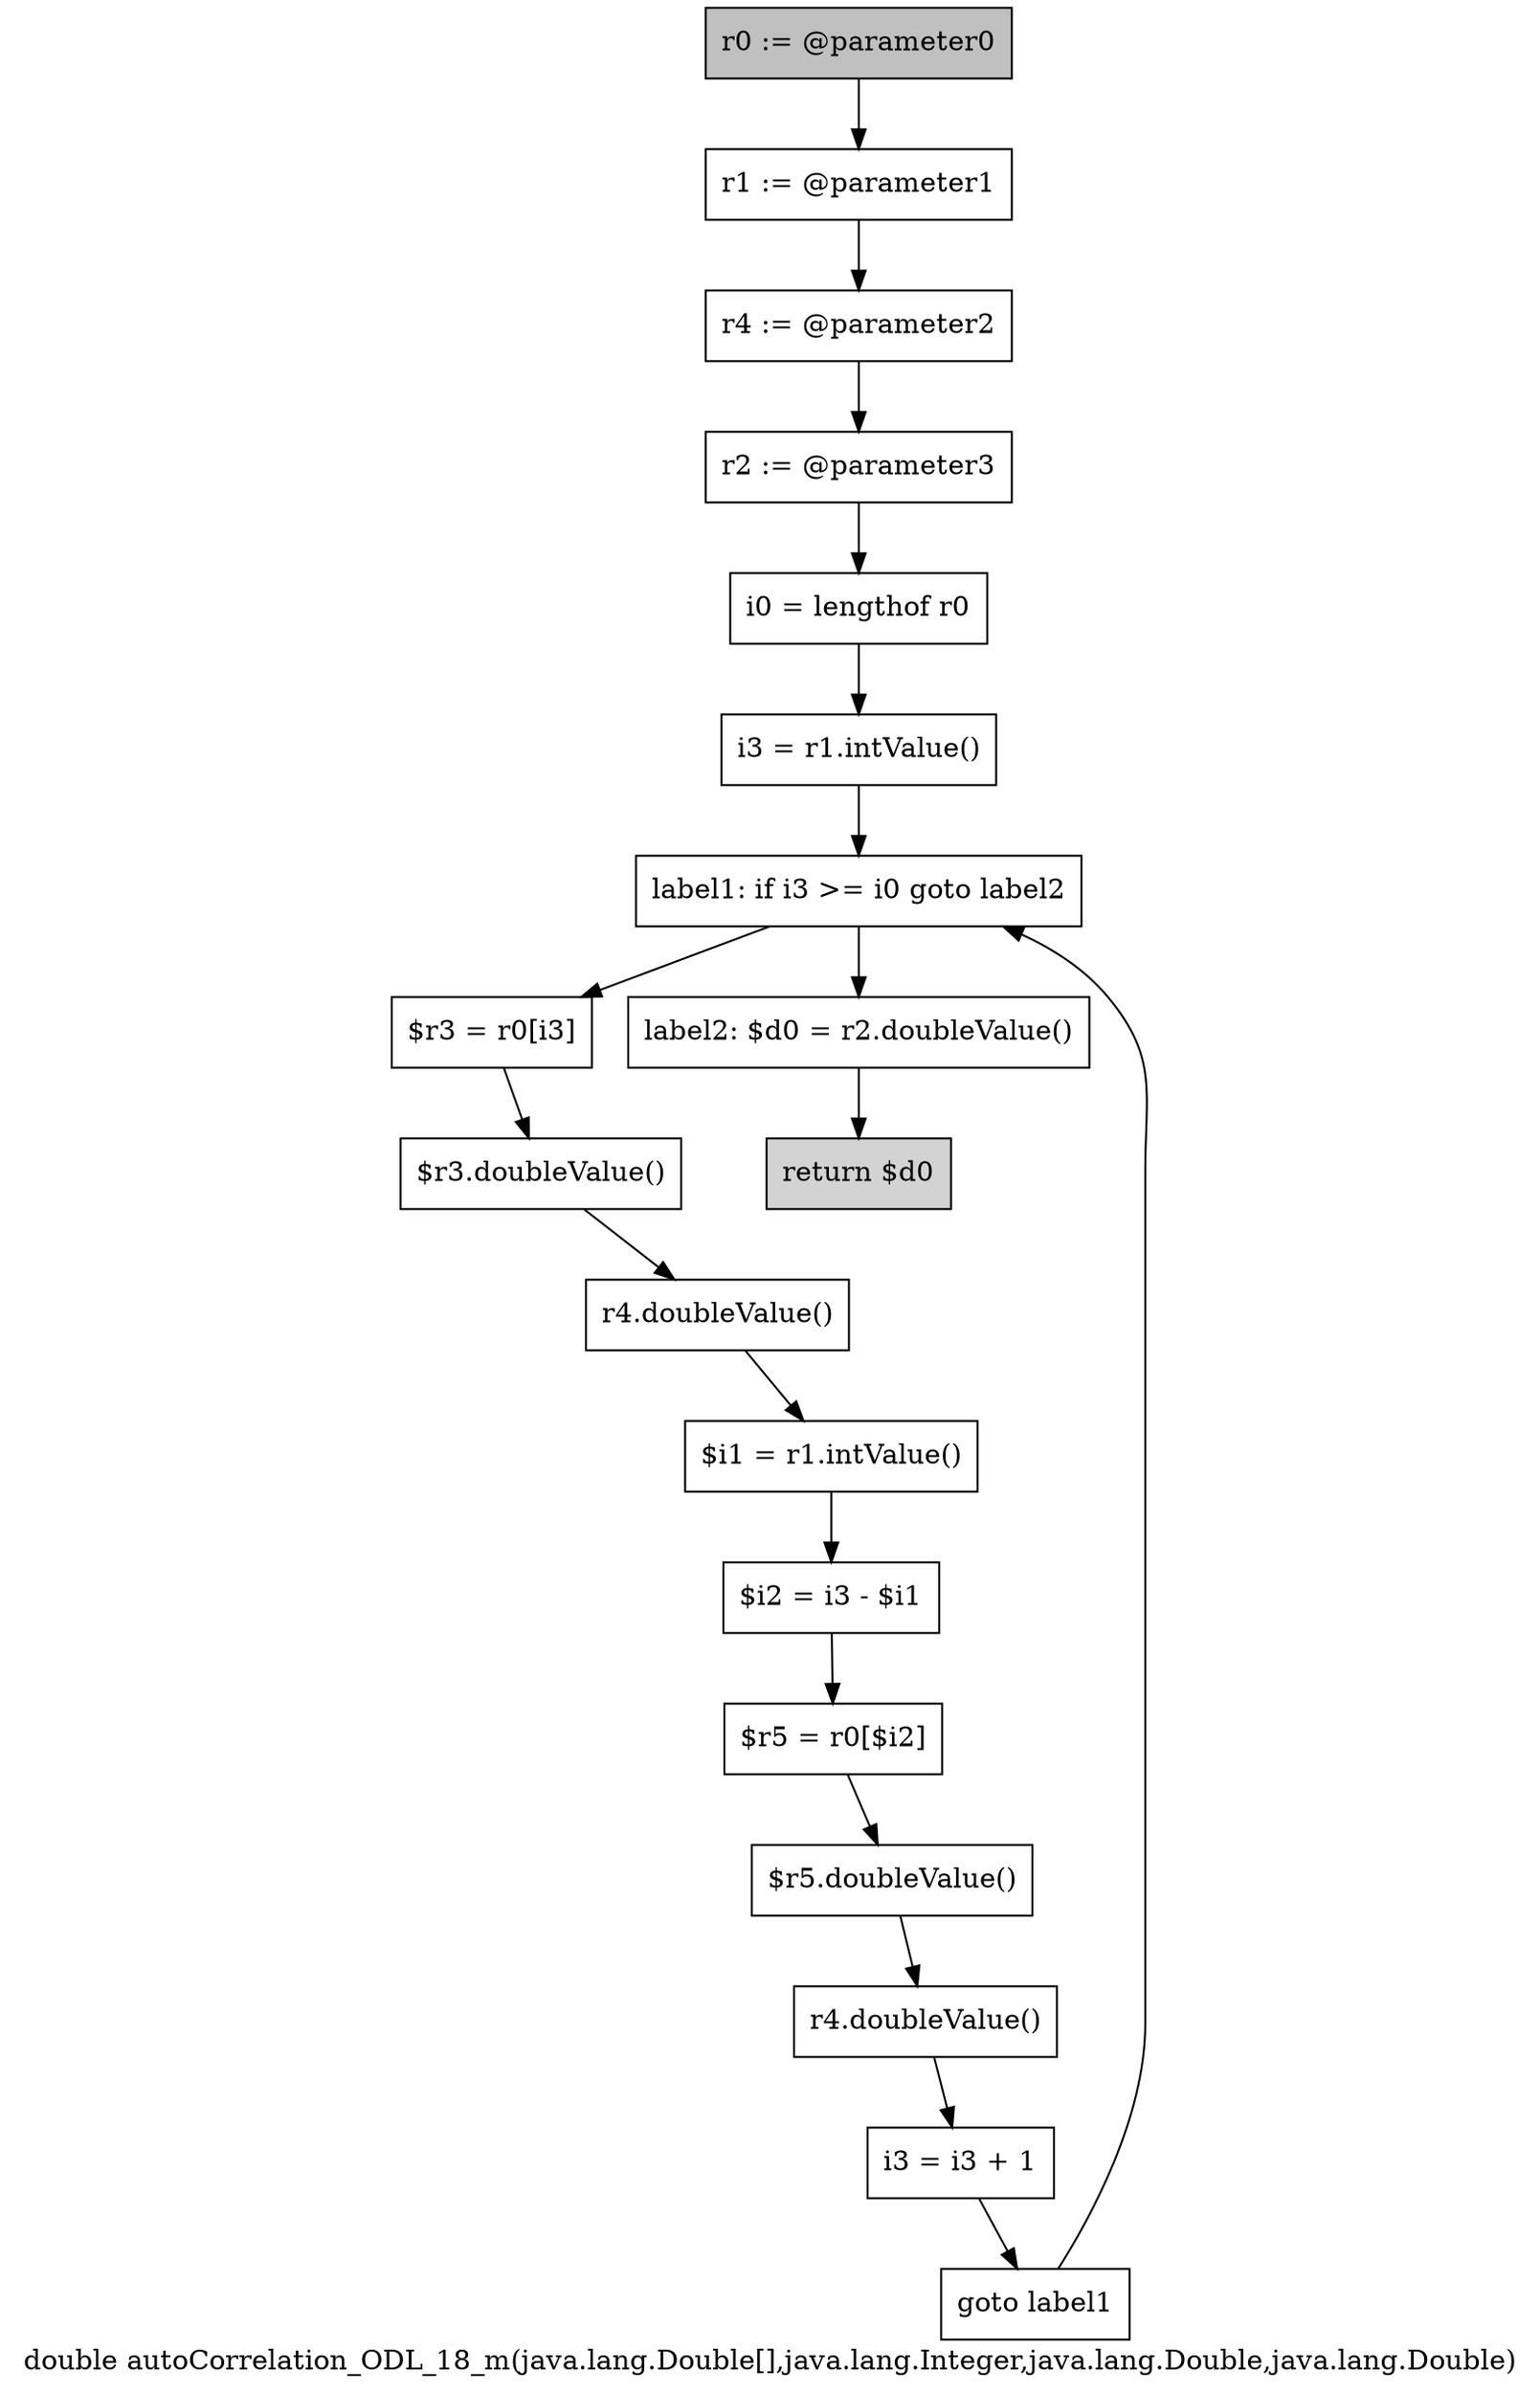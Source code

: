 digraph "double autoCorrelation_ODL_18_m(java.lang.Double[],java.lang.Integer,java.lang.Double,java.lang.Double)" {
    label="double autoCorrelation_ODL_18_m(java.lang.Double[],java.lang.Integer,java.lang.Double,java.lang.Double)";
    node [shape=box];
    "0" [style=filled,fillcolor=gray,label="r0 := @parameter0",];
    "1" [label="r1 := @parameter1",];
    "0"->"1";
    "2" [label="r4 := @parameter2",];
    "1"->"2";
    "3" [label="r2 := @parameter3",];
    "2"->"3";
    "4" [label="i0 = lengthof r0",];
    "3"->"4";
    "5" [label="i3 = r1.intValue()",];
    "4"->"5";
    "6" [label="label1: if i3 >= i0 goto label2",];
    "5"->"6";
    "7" [label="$r3 = r0[i3]",];
    "6"->"7";
    "17" [label="label2: $d0 = r2.doubleValue()",];
    "6"->"17";
    "8" [label="$r3.doubleValue()",];
    "7"->"8";
    "9" [label="r4.doubleValue()",];
    "8"->"9";
    "10" [label="$i1 = r1.intValue()",];
    "9"->"10";
    "11" [label="$i2 = i3 - $i1",];
    "10"->"11";
    "12" [label="$r5 = r0[$i2]",];
    "11"->"12";
    "13" [label="$r5.doubleValue()",];
    "12"->"13";
    "14" [label="r4.doubleValue()",];
    "13"->"14";
    "15" [label="i3 = i3 + 1",];
    "14"->"15";
    "16" [label="goto label1",];
    "15"->"16";
    "16"->"6";
    "18" [style=filled,fillcolor=lightgray,label="return $d0",];
    "17"->"18";
}
